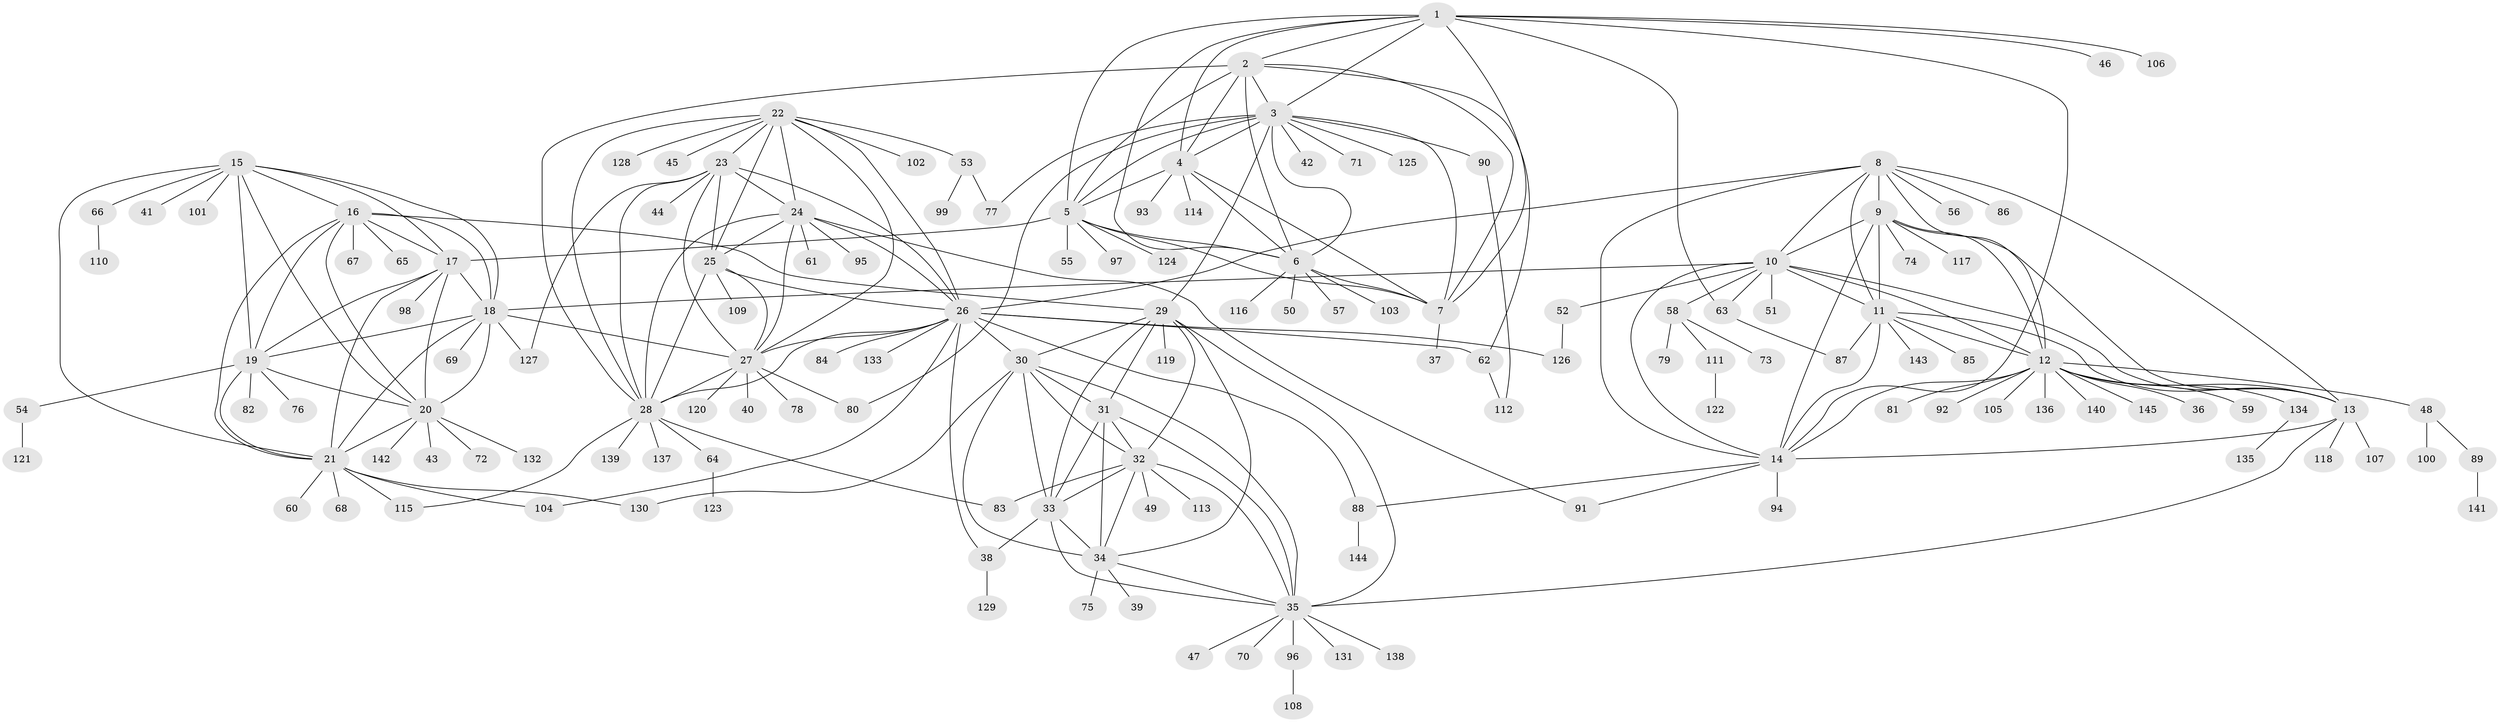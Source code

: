 // Generated by graph-tools (version 1.1) at 2025/11/02/27/25 16:11:37]
// undirected, 145 vertices, 240 edges
graph export_dot {
graph [start="1"]
  node [color=gray90,style=filled];
  1;
  2;
  3;
  4;
  5;
  6;
  7;
  8;
  9;
  10;
  11;
  12;
  13;
  14;
  15;
  16;
  17;
  18;
  19;
  20;
  21;
  22;
  23;
  24;
  25;
  26;
  27;
  28;
  29;
  30;
  31;
  32;
  33;
  34;
  35;
  36;
  37;
  38;
  39;
  40;
  41;
  42;
  43;
  44;
  45;
  46;
  47;
  48;
  49;
  50;
  51;
  52;
  53;
  54;
  55;
  56;
  57;
  58;
  59;
  60;
  61;
  62;
  63;
  64;
  65;
  66;
  67;
  68;
  69;
  70;
  71;
  72;
  73;
  74;
  75;
  76;
  77;
  78;
  79;
  80;
  81;
  82;
  83;
  84;
  85;
  86;
  87;
  88;
  89;
  90;
  91;
  92;
  93;
  94;
  95;
  96;
  97;
  98;
  99;
  100;
  101;
  102;
  103;
  104;
  105;
  106;
  107;
  108;
  109;
  110;
  111;
  112;
  113;
  114;
  115;
  116;
  117;
  118;
  119;
  120;
  121;
  122;
  123;
  124;
  125;
  126;
  127;
  128;
  129;
  130;
  131;
  132;
  133;
  134;
  135;
  136;
  137;
  138;
  139;
  140;
  141;
  142;
  143;
  144;
  145;
  1 -- 2;
  1 -- 3;
  1 -- 4;
  1 -- 5;
  1 -- 6;
  1 -- 7;
  1 -- 14;
  1 -- 46;
  1 -- 63;
  1 -- 106;
  2 -- 3;
  2 -- 4;
  2 -- 5;
  2 -- 6;
  2 -- 7;
  2 -- 28;
  2 -- 62;
  3 -- 4;
  3 -- 5;
  3 -- 6;
  3 -- 7;
  3 -- 29;
  3 -- 42;
  3 -- 71;
  3 -- 77;
  3 -- 80;
  3 -- 90;
  3 -- 125;
  4 -- 5;
  4 -- 6;
  4 -- 7;
  4 -- 93;
  4 -- 114;
  5 -- 6;
  5 -- 7;
  5 -- 17;
  5 -- 55;
  5 -- 97;
  5 -- 124;
  6 -- 7;
  6 -- 50;
  6 -- 57;
  6 -- 103;
  6 -- 116;
  7 -- 37;
  8 -- 9;
  8 -- 10;
  8 -- 11;
  8 -- 12;
  8 -- 13;
  8 -- 14;
  8 -- 26;
  8 -- 56;
  8 -- 86;
  9 -- 10;
  9 -- 11;
  9 -- 12;
  9 -- 13;
  9 -- 14;
  9 -- 74;
  9 -- 117;
  10 -- 11;
  10 -- 12;
  10 -- 13;
  10 -- 14;
  10 -- 18;
  10 -- 51;
  10 -- 52;
  10 -- 58;
  10 -- 63;
  11 -- 12;
  11 -- 13;
  11 -- 14;
  11 -- 85;
  11 -- 87;
  11 -- 143;
  12 -- 13;
  12 -- 14;
  12 -- 36;
  12 -- 48;
  12 -- 59;
  12 -- 81;
  12 -- 92;
  12 -- 105;
  12 -- 134;
  12 -- 136;
  12 -- 140;
  12 -- 145;
  13 -- 14;
  13 -- 35;
  13 -- 107;
  13 -- 118;
  14 -- 88;
  14 -- 91;
  14 -- 94;
  15 -- 16;
  15 -- 17;
  15 -- 18;
  15 -- 19;
  15 -- 20;
  15 -- 21;
  15 -- 41;
  15 -- 66;
  15 -- 101;
  16 -- 17;
  16 -- 18;
  16 -- 19;
  16 -- 20;
  16 -- 21;
  16 -- 29;
  16 -- 65;
  16 -- 67;
  17 -- 18;
  17 -- 19;
  17 -- 20;
  17 -- 21;
  17 -- 98;
  18 -- 19;
  18 -- 20;
  18 -- 21;
  18 -- 27;
  18 -- 69;
  18 -- 127;
  19 -- 20;
  19 -- 21;
  19 -- 54;
  19 -- 76;
  19 -- 82;
  20 -- 21;
  20 -- 43;
  20 -- 72;
  20 -- 132;
  20 -- 142;
  21 -- 60;
  21 -- 68;
  21 -- 104;
  21 -- 115;
  21 -- 130;
  22 -- 23;
  22 -- 24;
  22 -- 25;
  22 -- 26;
  22 -- 27;
  22 -- 28;
  22 -- 45;
  22 -- 53;
  22 -- 102;
  22 -- 128;
  23 -- 24;
  23 -- 25;
  23 -- 26;
  23 -- 27;
  23 -- 28;
  23 -- 44;
  23 -- 127;
  24 -- 25;
  24 -- 26;
  24 -- 27;
  24 -- 28;
  24 -- 61;
  24 -- 91;
  24 -- 95;
  25 -- 26;
  25 -- 27;
  25 -- 28;
  25 -- 109;
  26 -- 27;
  26 -- 28;
  26 -- 30;
  26 -- 38;
  26 -- 62;
  26 -- 84;
  26 -- 88;
  26 -- 104;
  26 -- 126;
  26 -- 133;
  27 -- 28;
  27 -- 40;
  27 -- 78;
  27 -- 80;
  27 -- 120;
  28 -- 64;
  28 -- 83;
  28 -- 115;
  28 -- 137;
  28 -- 139;
  29 -- 30;
  29 -- 31;
  29 -- 32;
  29 -- 33;
  29 -- 34;
  29 -- 35;
  29 -- 119;
  30 -- 31;
  30 -- 32;
  30 -- 33;
  30 -- 34;
  30 -- 35;
  30 -- 130;
  31 -- 32;
  31 -- 33;
  31 -- 34;
  31 -- 35;
  32 -- 33;
  32 -- 34;
  32 -- 35;
  32 -- 49;
  32 -- 83;
  32 -- 113;
  33 -- 34;
  33 -- 35;
  33 -- 38;
  34 -- 35;
  34 -- 39;
  34 -- 75;
  35 -- 47;
  35 -- 70;
  35 -- 96;
  35 -- 131;
  35 -- 138;
  38 -- 129;
  48 -- 89;
  48 -- 100;
  52 -- 126;
  53 -- 77;
  53 -- 99;
  54 -- 121;
  58 -- 73;
  58 -- 79;
  58 -- 111;
  62 -- 112;
  63 -- 87;
  64 -- 123;
  66 -- 110;
  88 -- 144;
  89 -- 141;
  90 -- 112;
  96 -- 108;
  111 -- 122;
  134 -- 135;
}
